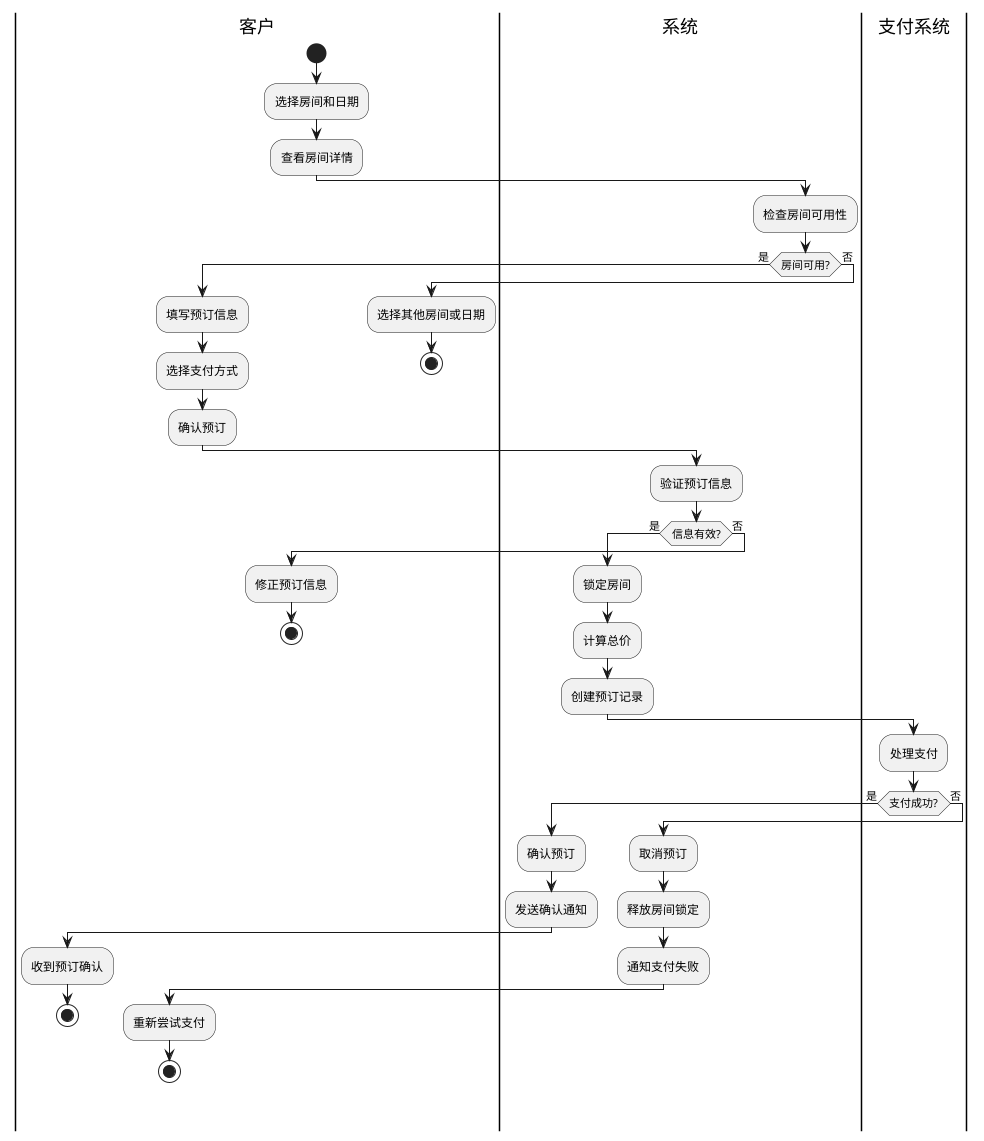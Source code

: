 @startuml 预订业务活动图
|客户|
start
:选择房间和日期;
:查看房间详情;

|系统|
:检查房间可用性;
if (房间可用?) then (是)
    |客户|
    :填写预订信息;
    :选择支付方式;
    :确认预订;
    
    |系统|
    :验证预订信息;
    if (信息有效?) then (是)
        :锁定房间;
        :计算总价;
        :创建预订记录;
        
        |支付系统|
        :处理支付;
        if (支付成功?) then (是)
            |系统|
            :确认预订;
            :发送确认通知;
            |客户|
            :收到预订确认;
            stop
        else (否)
            |系统|
            :取消预订;
            :释放房间锁定;
            :通知支付失败;
            |客户|
            :重新尝试支付;
            stop
        endif
    else (否)
        |客户|
        :修正预订信息;
        stop
    endif
else (否)
    |客户|
    :选择其他房间或日期;
    stop
endif

@enduml
